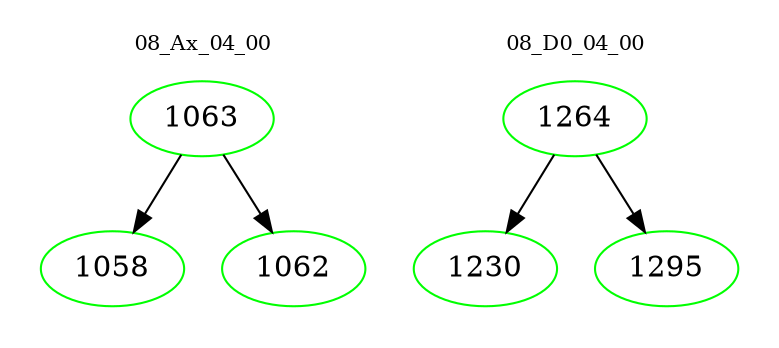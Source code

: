 digraph{
subgraph cluster_0 {
color = white
label = "08_Ax_04_00";
fontsize=10;
T0_1063 [label="1063", color="green"]
T0_1063 -> T0_1058 [color="black"]
T0_1058 [label="1058", color="green"]
T0_1063 -> T0_1062 [color="black"]
T0_1062 [label="1062", color="green"]
}
subgraph cluster_1 {
color = white
label = "08_D0_04_00";
fontsize=10;
T1_1264 [label="1264", color="green"]
T1_1264 -> T1_1230 [color="black"]
T1_1230 [label="1230", color="green"]
T1_1264 -> T1_1295 [color="black"]
T1_1295 [label="1295", color="green"]
}
}
